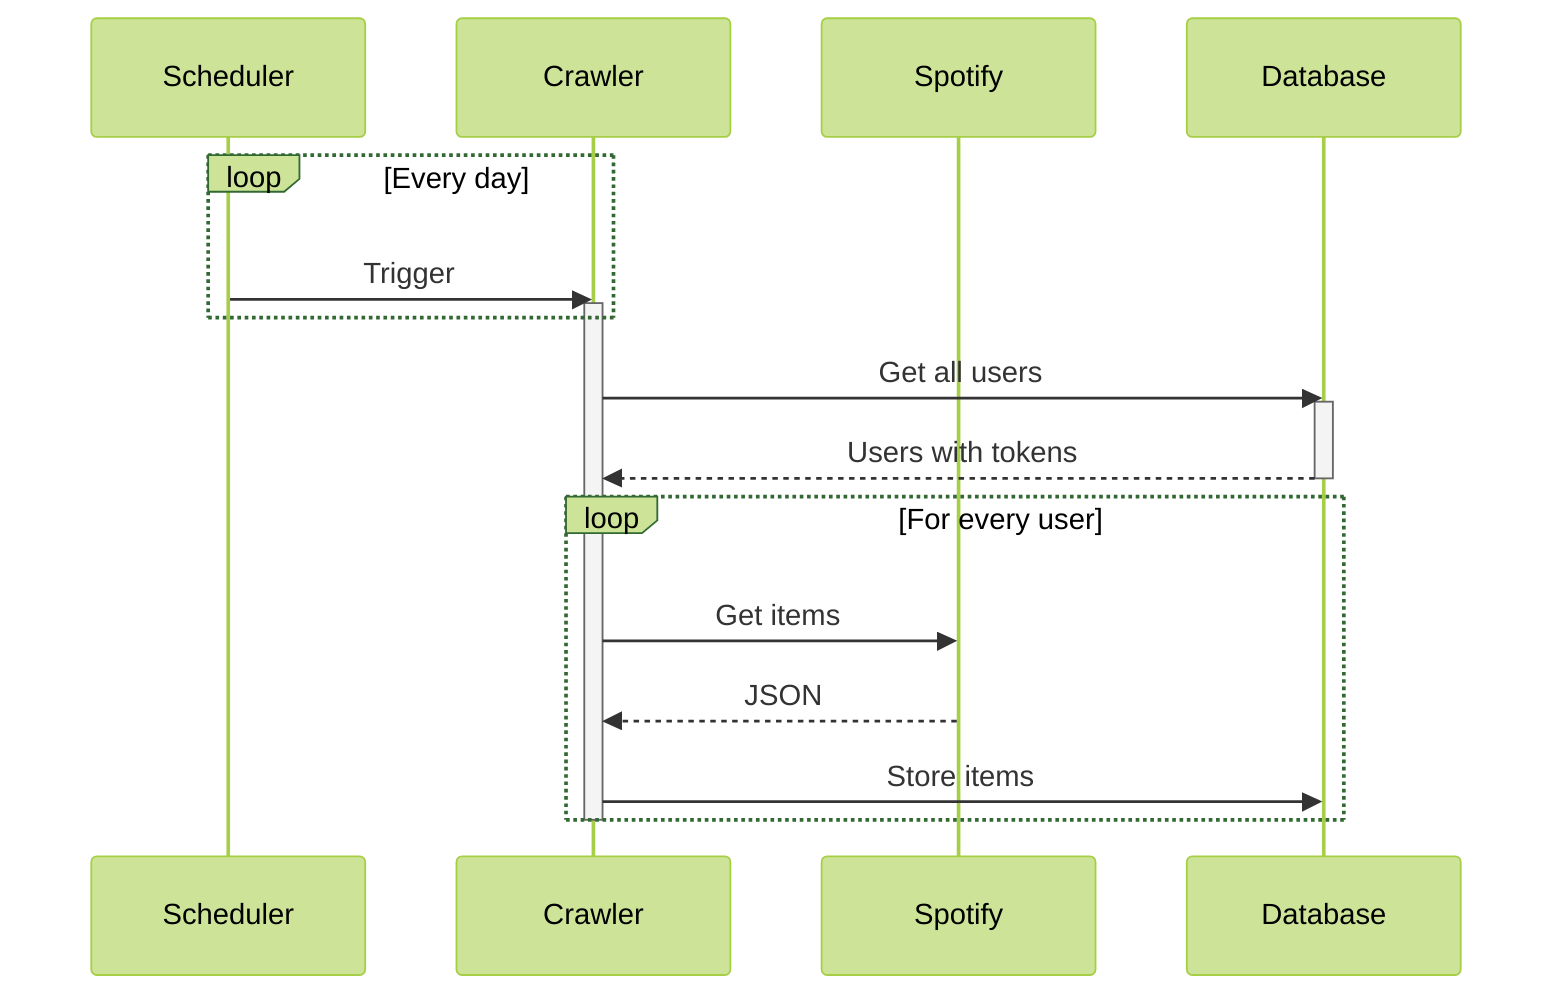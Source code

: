 %%{init:{"theme": "forest"}}%%
sequenceDiagram
    participant scheduler as Scheduler
    participant crawler as Crawler
    participant spotify as Spotify
    participant database as Database

    loop Every day
        scheduler->>crawler: Trigger
        activate crawler
    end
    crawler->>database: Get all users
    activate database
    database-->>crawler: Users with tokens
    deactivate database
    loop For every user
        crawler->>spotify: Get items
        spotify-->>crawler: JSON
        crawler->>database: Store items
    end
    deactivate crawler
